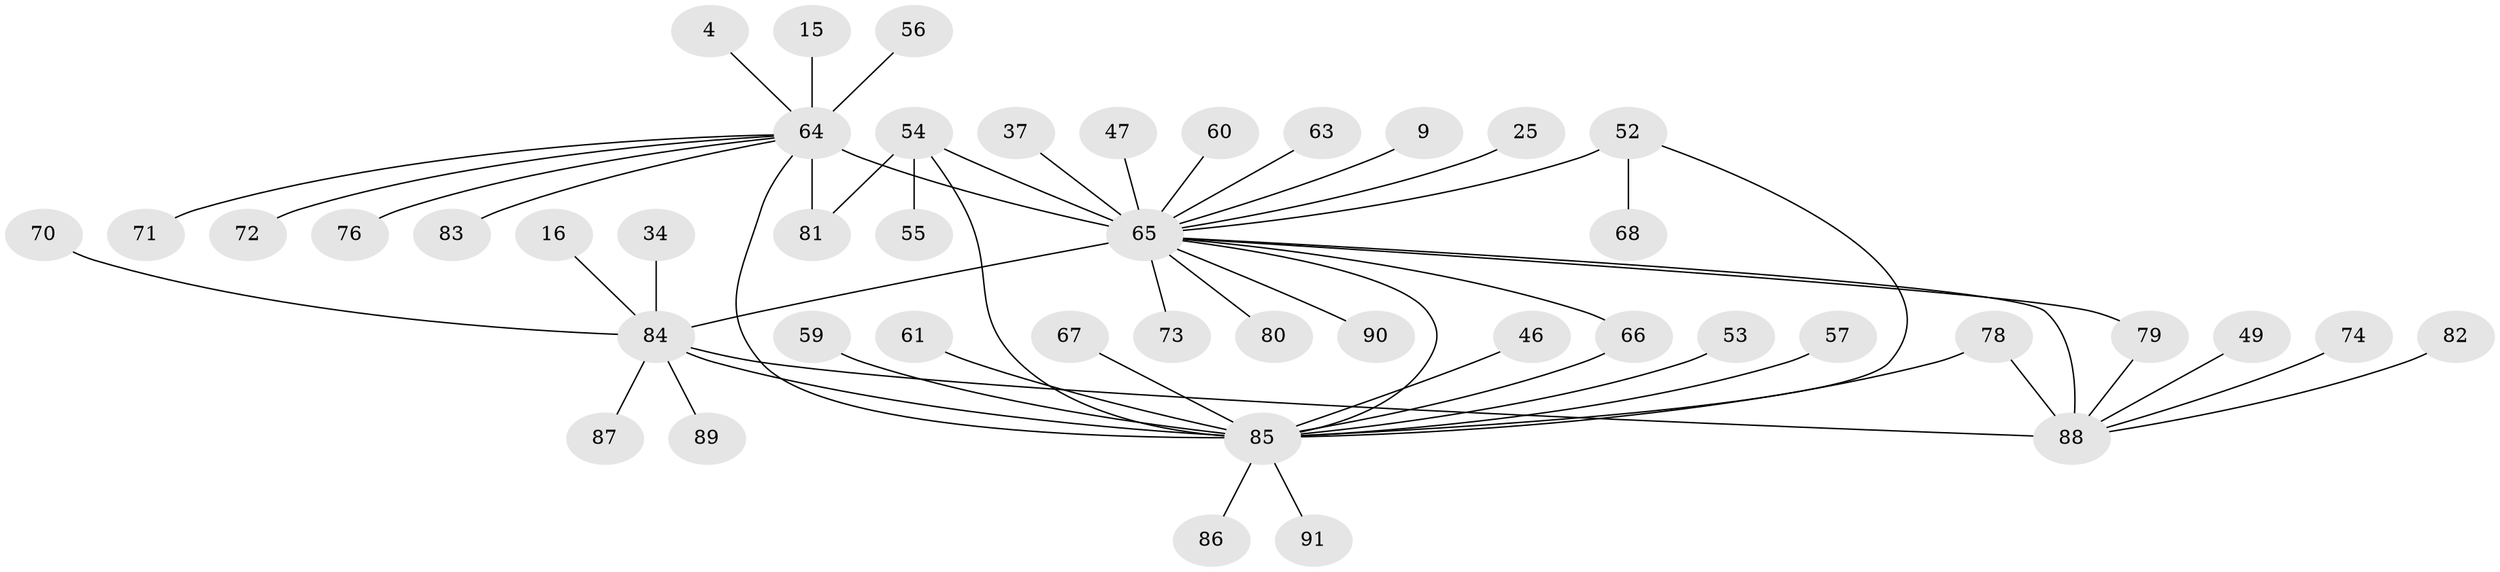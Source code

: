 // original degree distribution, {4: 0.0989010989010989, 28: 0.01098901098901099, 14: 0.01098901098901099, 1: 0.42857142857142855, 3: 0.14285714285714285, 11: 0.01098901098901099, 6: 0.02197802197802198, 9: 0.02197802197802198, 5: 0.04395604395604396, 2: 0.1978021978021978, 7: 0.01098901098901099}
// Generated by graph-tools (version 1.1) at 2025/47/03/09/25 04:47:46]
// undirected, 45 vertices, 53 edges
graph export_dot {
graph [start="1"]
  node [color=gray90,style=filled];
  4;
  9;
  15;
  16;
  25;
  34;
  37;
  46;
  47;
  49;
  52 [super="+22"];
  53;
  54 [super="+21+41"];
  55;
  56;
  57;
  59;
  60;
  61;
  63;
  64 [super="+39+7"];
  65 [super="+48+51"];
  66 [super="+38"];
  67;
  68;
  70;
  71;
  72 [super="+45"];
  73;
  74;
  76;
  78 [super="+69"];
  79 [super="+26"];
  80;
  81 [super="+28+40+77"];
  82;
  83;
  84 [super="+29+32+44"];
  85 [super="+58+33+36+30+43+62"];
  86;
  87;
  88 [super="+31+75"];
  89;
  90;
  91;
  4 -- 64;
  9 -- 65;
  15 -- 64;
  16 -- 84;
  25 -- 65;
  34 -- 84;
  37 -- 65;
  46 -- 85 [weight=2];
  47 -- 65;
  49 -- 88;
  52 -- 68;
  52 -- 85;
  52 -- 65 [weight=2];
  53 -- 85;
  54 -- 55;
  54 -- 85 [weight=2];
  54 -- 81;
  54 -- 65;
  56 -- 64;
  57 -- 85;
  59 -- 85;
  60 -- 65;
  61 -- 85;
  63 -- 65;
  64 -- 76;
  64 -- 83;
  64 -- 65 [weight=10];
  64 -- 71;
  64 -- 85 [weight=3];
  64 -- 81 [weight=4];
  64 -- 72;
  65 -- 66;
  65 -- 73;
  65 -- 79 [weight=2];
  65 -- 80;
  65 -- 84 [weight=5];
  65 -- 88 [weight=4];
  65 -- 90;
  65 -- 85 [weight=2];
  66 -- 85;
  67 -- 85;
  70 -- 84;
  74 -- 88;
  78 -- 88;
  78 -- 85;
  79 -- 88 [weight=2];
  82 -- 88;
  84 -- 87;
  84 -- 88 [weight=4];
  84 -- 89;
  84 -- 85;
  85 -- 86;
  85 -- 91;
}
